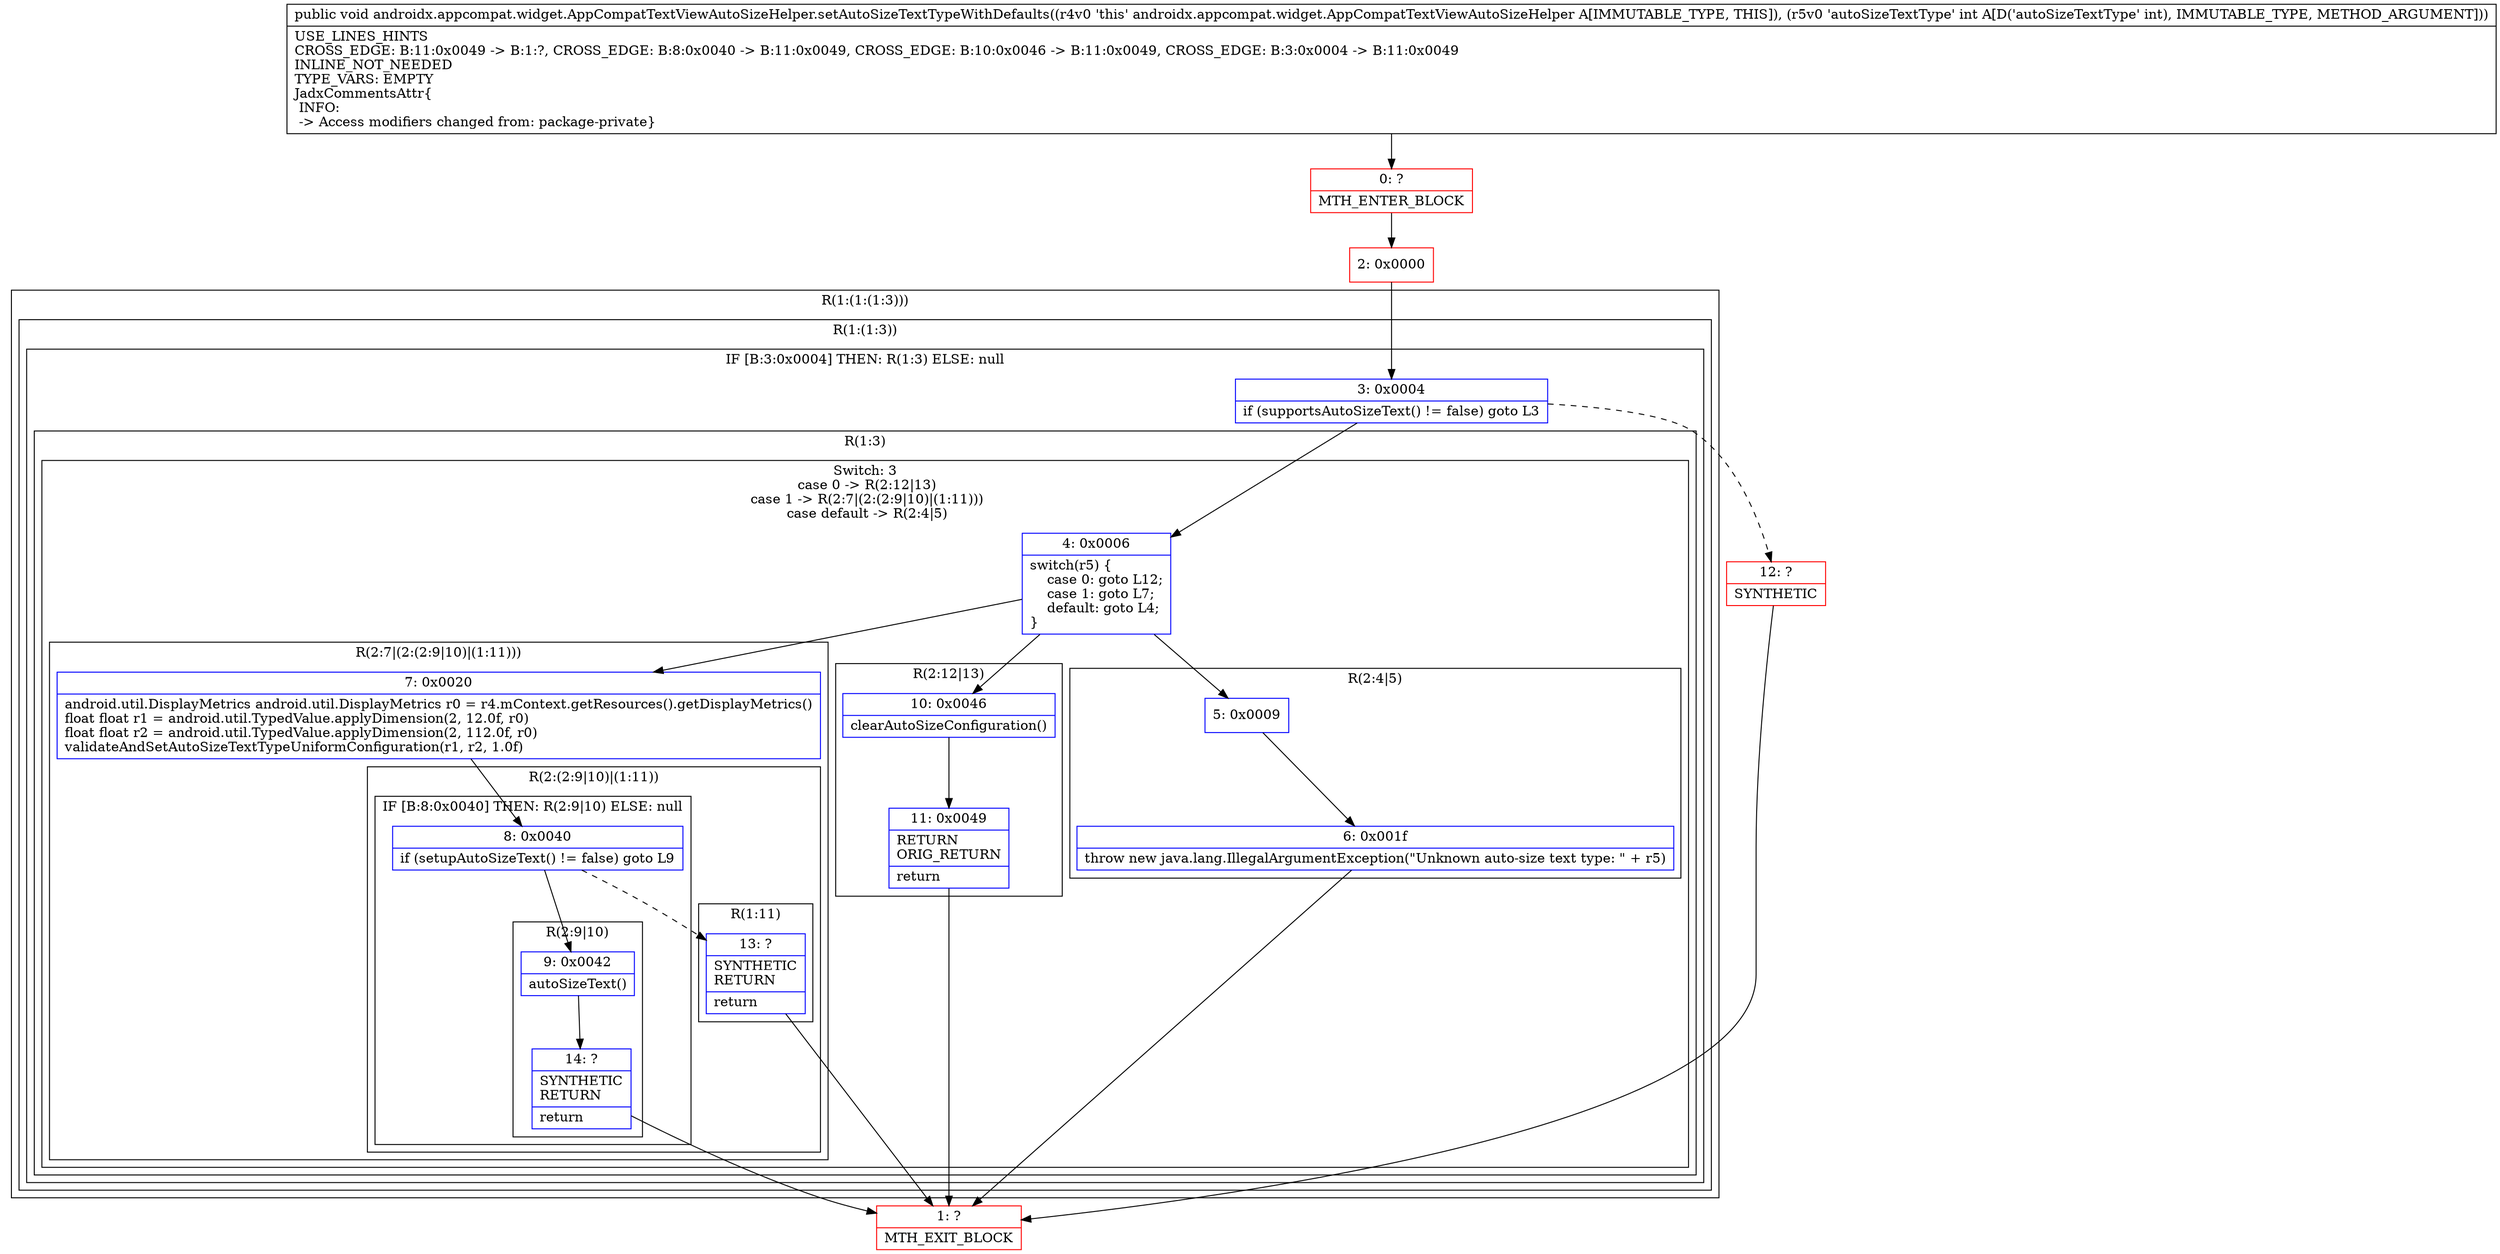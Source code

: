 digraph "CFG forandroidx.appcompat.widget.AppCompatTextViewAutoSizeHelper.setAutoSizeTextTypeWithDefaults(I)V" {
subgraph cluster_Region_822899275 {
label = "R(1:(1:(1:3)))";
node [shape=record,color=blue];
subgraph cluster_Region_224031610 {
label = "R(1:(1:3))";
node [shape=record,color=blue];
subgraph cluster_IfRegion_1622055680 {
label = "IF [B:3:0x0004] THEN: R(1:3) ELSE: null";
node [shape=record,color=blue];
Node_3 [shape=record,label="{3\:\ 0x0004|if (supportsAutoSizeText() != false) goto L3\l}"];
subgraph cluster_Region_364743207 {
label = "R(1:3)";
node [shape=record,color=blue];
subgraph cluster_SwitchRegion_1198603505 {
label = "Switch: 3
 case 0 -> R(2:12|13)
 case 1 -> R(2:7|(2:(2:9|10)|(1:11)))
 case default -> R(2:4|5)";
node [shape=record,color=blue];
Node_4 [shape=record,label="{4\:\ 0x0006|switch(r5) \{\l    case 0: goto L12;\l    case 1: goto L7;\l    default: goto L4;\l\}\l}"];
subgraph cluster_Region_426661574 {
label = "R(2:12|13)";
node [shape=record,color=blue];
Node_10 [shape=record,label="{10\:\ 0x0046|clearAutoSizeConfiguration()\l}"];
Node_11 [shape=record,label="{11\:\ 0x0049|RETURN\lORIG_RETURN\l|return\l}"];
}
subgraph cluster_Region_1726585776 {
label = "R(2:7|(2:(2:9|10)|(1:11)))";
node [shape=record,color=blue];
Node_7 [shape=record,label="{7\:\ 0x0020|android.util.DisplayMetrics android.util.DisplayMetrics r0 = r4.mContext.getResources().getDisplayMetrics()\lfloat float r1 = android.util.TypedValue.applyDimension(2, 12.0f, r0)\lfloat float r2 = android.util.TypedValue.applyDimension(2, 112.0f, r0)\lvalidateAndSetAutoSizeTextTypeUniformConfiguration(r1, r2, 1.0f)\l}"];
subgraph cluster_Region_227321968 {
label = "R(2:(2:9|10)|(1:11))";
node [shape=record,color=blue];
subgraph cluster_IfRegion_1956247380 {
label = "IF [B:8:0x0040] THEN: R(2:9|10) ELSE: null";
node [shape=record,color=blue];
Node_8 [shape=record,label="{8\:\ 0x0040|if (setupAutoSizeText() != false) goto L9\l}"];
subgraph cluster_Region_985779074 {
label = "R(2:9|10)";
node [shape=record,color=blue];
Node_9 [shape=record,label="{9\:\ 0x0042|autoSizeText()\l}"];
Node_14 [shape=record,label="{14\:\ ?|SYNTHETIC\lRETURN\l|return\l}"];
}
}
subgraph cluster_Region_1374843514 {
label = "R(1:11)";
node [shape=record,color=blue];
Node_13 [shape=record,label="{13\:\ ?|SYNTHETIC\lRETURN\l|return\l}"];
}
}
}
subgraph cluster_Region_961908508 {
label = "R(2:4|5)";
node [shape=record,color=blue];
Node_5 [shape=record,label="{5\:\ 0x0009}"];
Node_6 [shape=record,label="{6\:\ 0x001f|throw new java.lang.IllegalArgumentException(\"Unknown auto\-size text type: \" + r5)\l}"];
}
}
}
}
}
}
Node_0 [shape=record,color=red,label="{0\:\ ?|MTH_ENTER_BLOCK\l}"];
Node_2 [shape=record,color=red,label="{2\:\ 0x0000}"];
Node_1 [shape=record,color=red,label="{1\:\ ?|MTH_EXIT_BLOCK\l}"];
Node_12 [shape=record,color=red,label="{12\:\ ?|SYNTHETIC\l}"];
MethodNode[shape=record,label="{public void androidx.appcompat.widget.AppCompatTextViewAutoSizeHelper.setAutoSizeTextTypeWithDefaults((r4v0 'this' androidx.appcompat.widget.AppCompatTextViewAutoSizeHelper A[IMMUTABLE_TYPE, THIS]), (r5v0 'autoSizeTextType' int A[D('autoSizeTextType' int), IMMUTABLE_TYPE, METHOD_ARGUMENT]))  | USE_LINES_HINTS\lCROSS_EDGE: B:11:0x0049 \-\> B:1:?, CROSS_EDGE: B:8:0x0040 \-\> B:11:0x0049, CROSS_EDGE: B:10:0x0046 \-\> B:11:0x0049, CROSS_EDGE: B:3:0x0004 \-\> B:11:0x0049\lINLINE_NOT_NEEDED\lTYPE_VARS: EMPTY\lJadxCommentsAttr\{\l INFO: \l \-\> Access modifiers changed from: package\-private\}\l}"];
MethodNode -> Node_0;Node_3 -> Node_4;
Node_3 -> Node_12[style=dashed];
Node_4 -> Node_5;
Node_4 -> Node_7;
Node_4 -> Node_10;
Node_10 -> Node_11;
Node_11 -> Node_1;
Node_7 -> Node_8;
Node_8 -> Node_9;
Node_8 -> Node_13[style=dashed];
Node_9 -> Node_14;
Node_14 -> Node_1;
Node_13 -> Node_1;
Node_5 -> Node_6;
Node_6 -> Node_1;
Node_0 -> Node_2;
Node_2 -> Node_3;
Node_12 -> Node_1;
}

